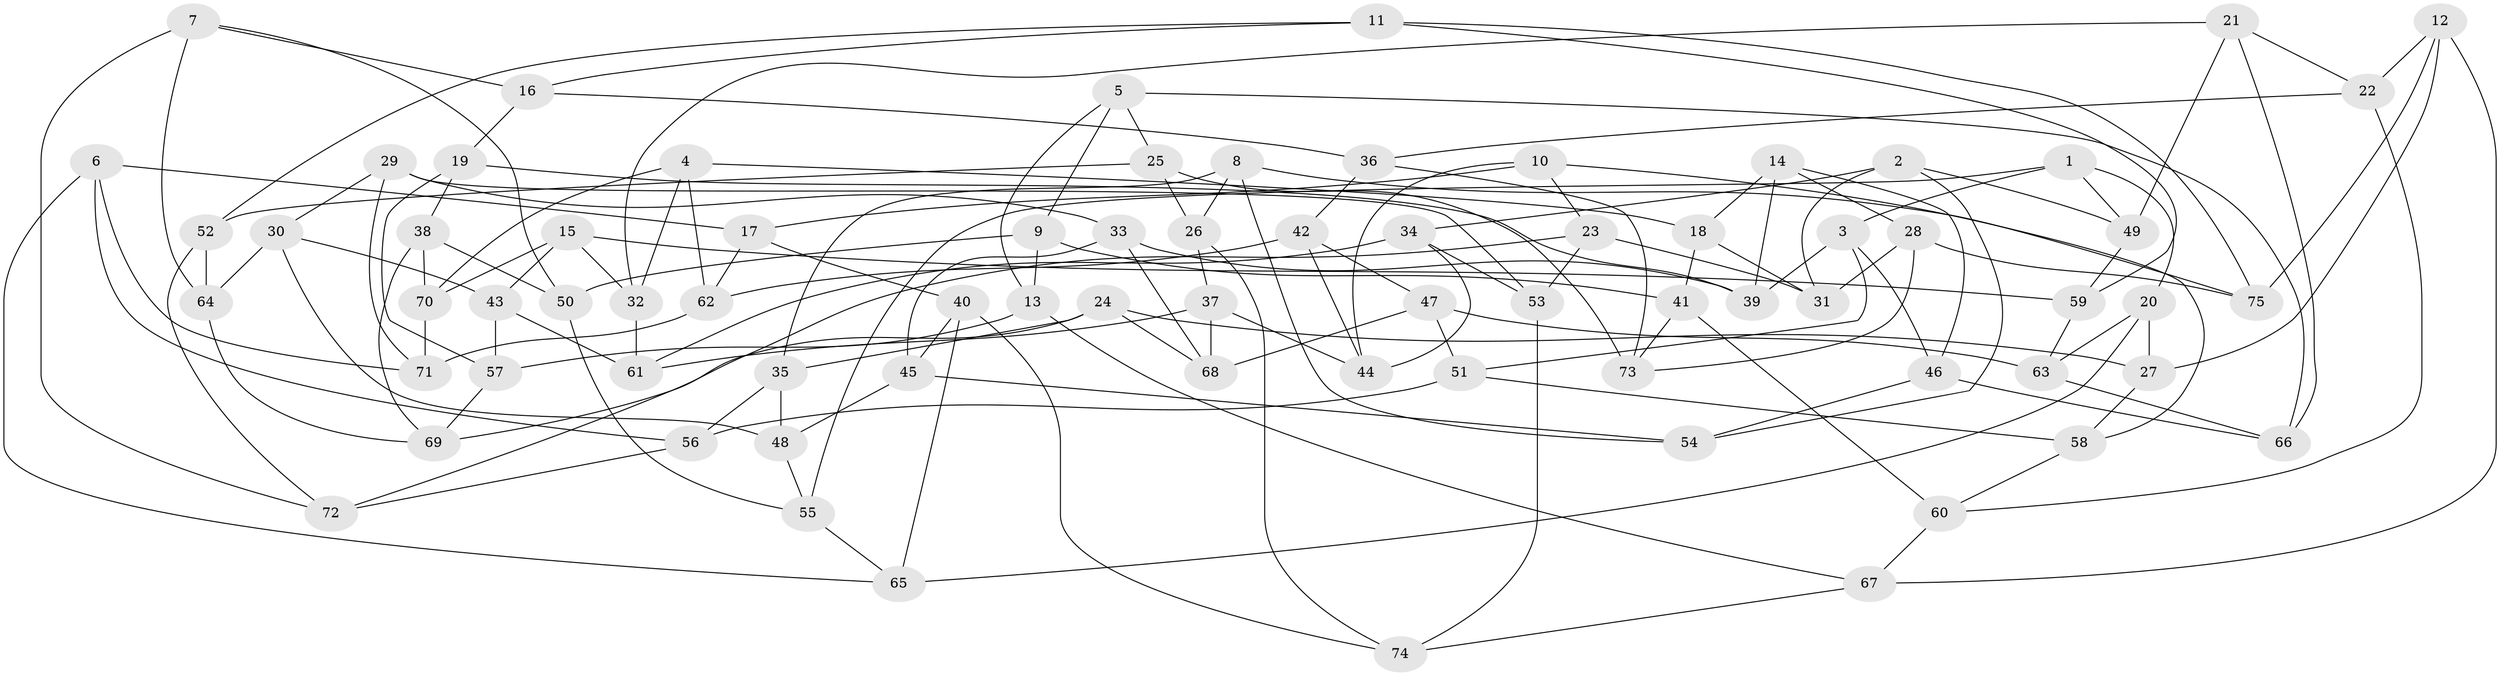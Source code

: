 // coarse degree distribution, {6: 0.5777777777777777, 4: 0.3333333333333333, 5: 0.08888888888888889}
// Generated by graph-tools (version 1.1) at 2025/42/03/06/25 10:42:23]
// undirected, 75 vertices, 150 edges
graph export_dot {
graph [start="1"]
  node [color=gray90,style=filled];
  1;
  2;
  3;
  4;
  5;
  6;
  7;
  8;
  9;
  10;
  11;
  12;
  13;
  14;
  15;
  16;
  17;
  18;
  19;
  20;
  21;
  22;
  23;
  24;
  25;
  26;
  27;
  28;
  29;
  30;
  31;
  32;
  33;
  34;
  35;
  36;
  37;
  38;
  39;
  40;
  41;
  42;
  43;
  44;
  45;
  46;
  47;
  48;
  49;
  50;
  51;
  52;
  53;
  54;
  55;
  56;
  57;
  58;
  59;
  60;
  61;
  62;
  63;
  64;
  65;
  66;
  67;
  68;
  69;
  70;
  71;
  72;
  73;
  74;
  75;
  1 -- 55;
  1 -- 49;
  1 -- 3;
  1 -- 20;
  2 -- 49;
  2 -- 34;
  2 -- 31;
  2 -- 54;
  3 -- 51;
  3 -- 39;
  3 -- 46;
  4 -- 70;
  4 -- 18;
  4 -- 32;
  4 -- 62;
  5 -- 66;
  5 -- 9;
  5 -- 13;
  5 -- 25;
  6 -- 65;
  6 -- 17;
  6 -- 71;
  6 -- 56;
  7 -- 72;
  7 -- 16;
  7 -- 64;
  7 -- 50;
  8 -- 26;
  8 -- 35;
  8 -- 75;
  8 -- 54;
  9 -- 13;
  9 -- 41;
  9 -- 50;
  10 -- 58;
  10 -- 23;
  10 -- 44;
  10 -- 17;
  11 -- 52;
  11 -- 75;
  11 -- 59;
  11 -- 16;
  12 -- 22;
  12 -- 67;
  12 -- 75;
  12 -- 27;
  13 -- 67;
  13 -- 57;
  14 -- 46;
  14 -- 18;
  14 -- 28;
  14 -- 39;
  15 -- 70;
  15 -- 43;
  15 -- 32;
  15 -- 59;
  16 -- 19;
  16 -- 36;
  17 -- 62;
  17 -- 40;
  18 -- 31;
  18 -- 41;
  19 -- 38;
  19 -- 39;
  19 -- 57;
  20 -- 63;
  20 -- 65;
  20 -- 27;
  21 -- 66;
  21 -- 32;
  21 -- 22;
  21 -- 49;
  22 -- 60;
  22 -- 36;
  23 -- 53;
  23 -- 31;
  23 -- 72;
  24 -- 27;
  24 -- 35;
  24 -- 68;
  24 -- 69;
  25 -- 73;
  25 -- 26;
  25 -- 52;
  26 -- 37;
  26 -- 74;
  27 -- 58;
  28 -- 31;
  28 -- 75;
  28 -- 73;
  29 -- 33;
  29 -- 30;
  29 -- 53;
  29 -- 71;
  30 -- 43;
  30 -- 64;
  30 -- 48;
  32 -- 61;
  33 -- 68;
  33 -- 45;
  33 -- 39;
  34 -- 61;
  34 -- 44;
  34 -- 53;
  35 -- 56;
  35 -- 48;
  36 -- 73;
  36 -- 42;
  37 -- 61;
  37 -- 44;
  37 -- 68;
  38 -- 69;
  38 -- 50;
  38 -- 70;
  40 -- 45;
  40 -- 65;
  40 -- 74;
  41 -- 73;
  41 -- 60;
  42 -- 44;
  42 -- 47;
  42 -- 62;
  43 -- 57;
  43 -- 61;
  45 -- 54;
  45 -- 48;
  46 -- 54;
  46 -- 66;
  47 -- 63;
  47 -- 51;
  47 -- 68;
  48 -- 55;
  49 -- 59;
  50 -- 55;
  51 -- 56;
  51 -- 58;
  52 -- 64;
  52 -- 72;
  53 -- 74;
  55 -- 65;
  56 -- 72;
  57 -- 69;
  58 -- 60;
  59 -- 63;
  60 -- 67;
  62 -- 71;
  63 -- 66;
  64 -- 69;
  67 -- 74;
  70 -- 71;
}

